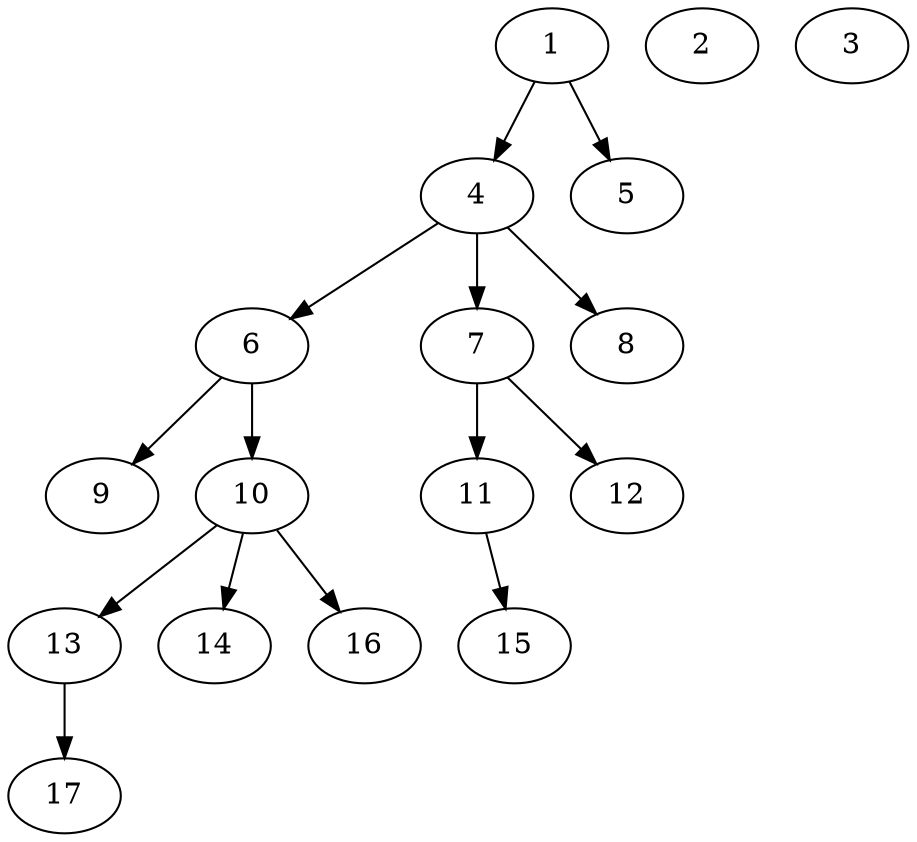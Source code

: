 // DAG (tier=1-easy, mode=data, n=17, ccr=0.309, fat=0.433, density=0.289, regular=0.639, jump=0.037, mindata=1048576, maxdata=8388608)
// DAG automatically generated by daggen at Sun Aug 24 16:33:33 2025
// /home/ermia/Project/Environments/daggen/bin/daggen --dot --ccr 0.309 --fat 0.433 --regular 0.639 --density 0.289 --jump 0.037 --mindata 1048576 --maxdata 8388608 -n 17 
digraph G {
  1 [size="768663561757812", alpha="0.17", expect_size="384331780878906"]
  1 -> 4 [size ="24243077120000"]
  1 -> 5 [size ="24243077120000"]
  2 [size="894138734730837", alpha="0.12", expect_size="447069367365418"]
  3 [size="6512419557710064", alpha="0.13", expect_size="3256209778855032"]
  4 [size="6173754788212896", alpha="0.03", expect_size="3086877394106448"]
  4 -> 6 [size ="280929188708352"]
  4 -> 7 [size ="280929188708352"]
  4 -> 8 [size ="280929188708352"]
  5 [size="442556645916343795712", alpha="0.05", expect_size="221278322958171897856"]
  6 [size="2077083696589963264", alpha="0.11", expect_size="1038541848294981632"]
  6 -> 9 [size ="13023448137728"]
  6 -> 10 [size ="13023448137728"]
  7 [size="29869486425243648000", alpha="0.05", expect_size="14934743212621824000"]
  7 -> 11 [size ="77014971187200"]
  7 -> 12 [size ="77014971187200"]
  8 [size="364428777442609344", alpha="0.13", expect_size="182214388721304672"]
  9 [size="237597632400502", alpha="0.02", expect_size="118798816200251"]
  10 [size="370507628773487149056", alpha="0.08", expect_size="185253814386743574528"]
  10 -> 13 [size ="412687603335168"]
  10 -> 14 [size ="412687603335168"]
  10 -> 16 [size ="412687603335168"]
  11 [size="81845996304203776000", alpha="0.02", expect_size="40922998152101888000"]
  11 -> 15 [size ="150807039180800"]
  12 [size="195067867470291904", alpha="0.12", expect_size="97533933735145952"]
  13 [size="3488200438550412", alpha="0.12", expect_size="1744100219275206"]
  13 -> 17 [size ="212745970515968"]
  14 [size="615792852417893632", alpha="0.01", expect_size="307896426208946816"]
  15 [size="1121847574722188", alpha="0.12", expect_size="560923787361094"]
  16 [size="40548747452612608000", alpha="0.07", expect_size="20274373726306304000"]
  17 [size="220234460253742240", alpha="0.04", expect_size="110117230126871120"]
}